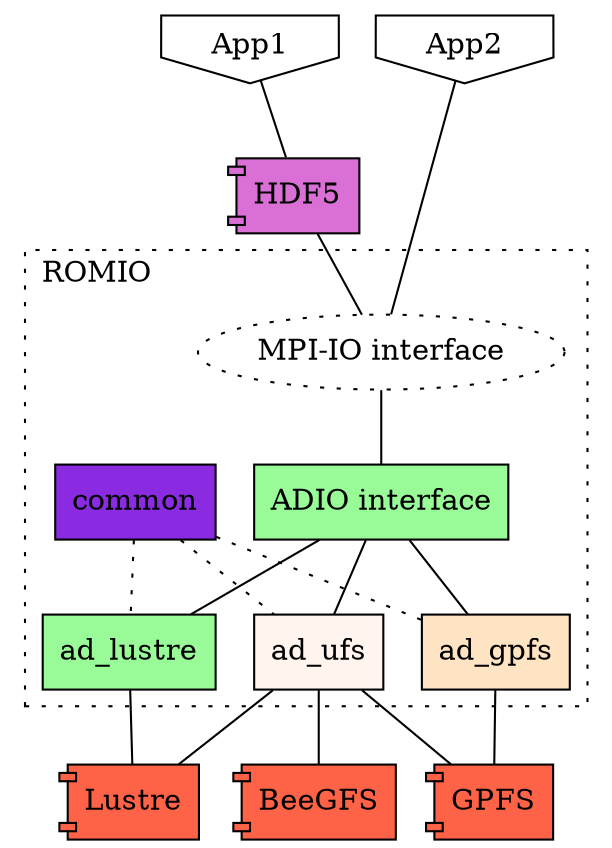 graph change {
  node [shape=box];

  {rank = same;
  App1 [shape="invhouse"];
  App2 [shape="invhouse"];
  //App3 [shape="invhouse"];
  }
  App1 -- HDF5 ;
  App2 -- "MPI-IO interface";

  HDF5  [shape="component",fillcolor="orchid",style=filled];

  HDF5 -- "MPI-IO interface";

  //"MPIWRAP" [shape=component,fillcolor=cadetblue, style=filled];

  //"MPIWRAP" -- "MPI-IO interface";

  subgraph cluster_romio {
    "MPI-IO interface" [shape="ellipse", style=dotted];
    "ADIO interface" [fillcolor="palegreen",style=filled];

    "MPI-IO interface" -- "ADIO interface";

    {rank = same;
    "ad_lustre" [fillcolor="palegreen",style=filled];
    "ad_gpfs" [fillcolor="bisque", style=filled];
    //"ad_beegfs" [fillcolor="cadetblue", style=filled];
    "ad_ufs" [fillcolor="seashell", style=filled];
    }

    {rank=same;
    "common" [fillcolor="blueviolet", style=filled];
    //"cache plugin" [fillcolor="cadetblue", style=filled];
    }

    //"cache plugin" -- "common";
    //"ADIO interface" -- "common";
    //"ADIO interface" -- "ad_beegfs";
    "ADIO interface" -- "ad_lustre";
    "ADIO interface" -- "ad_gpfs";
    "ADIO interface" -- "ad_ufs";
    //"common" -- "ad_beegfs" [style=dotted];
    "common" -- "ad_lustre" [style=dotted];
    "common" -- "ad_gpfs" [style=dotted];
    "common" -- "ad_ufs" [style=dotted];
    //"common" -- "BeeGFS";
    //"common" -- "Lustre";
    //"common" -- "GPFS";

    "ad_lustre" -- "Lustre";
    "ad_gpfs" -- "GPFS";
    //"ad_beegfs" -- "BeeGFS";
    "ad_ufs" -- "Lustre";
    "ad_ufs" -- "BeeGFS";
    "ad_ufs" -- "GPFS";

    label="ROMIO";
    labeljust="l";
    //graph[style=filled, fillcolor=grey];
    graph[style=dotted];
  }

  {rank=same;
  "GPFS" [shape="component",fillcolor="tomato",style=filled];
  "Lustre" [shape="component",fillcolor="tomato",style=filled];
  "BeeGFS" [shape="component",fillcolor="tomato",style=filled];
  }
}
